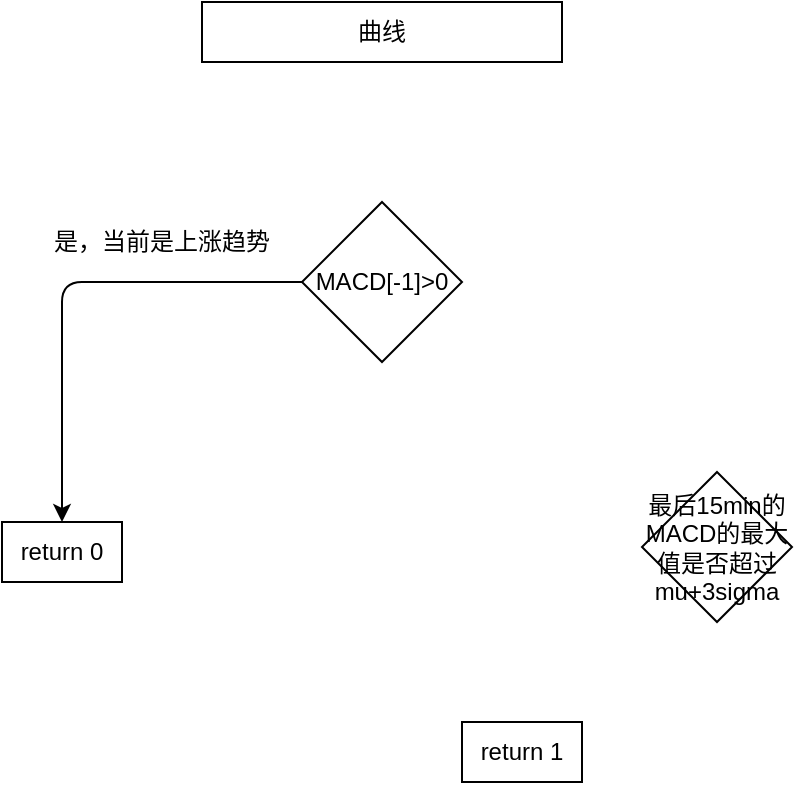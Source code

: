 <mxfile version="10.6.3" type="github"><diagram id="X2h3DZTwQRhwAeLIpDTp" name="Page-1"><mxGraphModel dx="961" dy="513" grid="1" gridSize="10" guides="1" tooltips="1" connect="1" arrows="1" fold="1" page="1" pageScale="1" pageWidth="827" pageHeight="1169" math="0" shadow="0"><root><mxCell id="0"/><mxCell id="1" parent="0"/><mxCell id="YWQutp82d9qFFZMJdZPd-1" value="曲线" style="rounded=0;whiteSpace=wrap;html=1;" parent="1" vertex="1"><mxGeometry x="270" y="130" width="180" height="30" as="geometry"/></mxCell><mxCell id="YWQutp82d9qFFZMJdZPd-2" value="MACD[-1]&amp;gt;0" style="rhombus;whiteSpace=wrap;html=1;" parent="1" vertex="1"><mxGeometry x="320" y="230" width="80" height="80" as="geometry"/></mxCell><mxCell id="YWQutp82d9qFFZMJdZPd-3" value="return 0" style="rounded=0;whiteSpace=wrap;html=1;" parent="1" vertex="1"><mxGeometry x="170" y="390" width="60" height="30" as="geometry"/></mxCell><mxCell id="YWQutp82d9qFFZMJdZPd-5" value="" style="endArrow=classic;html=1;exitX=0;exitY=0.5;exitDx=0;exitDy=0;entryX=0.5;entryY=0;entryDx=0;entryDy=0;" parent="1" source="YWQutp82d9qFFZMJdZPd-2" target="YWQutp82d9qFFZMJdZPd-3" edge="1"><mxGeometry width="50" height="50" relative="1" as="geometry"><mxPoint x="130" y="520" as="sourcePoint"/><mxPoint x="180" y="470" as="targetPoint"/><Array as="points"><mxPoint x="200" y="270"/></Array></mxGeometry></mxCell><mxCell id="YWQutp82d9qFFZMJdZPd-7" value="是，当前是上涨趋势" style="text;html=1;strokeColor=none;fillColor=none;align=center;verticalAlign=middle;whiteSpace=wrap;rounded=0;" parent="1" vertex="1"><mxGeometry x="185" y="240" width="130" height="20" as="geometry"/></mxCell><mxCell id="qeRA4IQUxGz8xqEnmi2W-2" value="最后15min的MACD的最大值是否超过mu+3sigma" style="rhombus;whiteSpace=wrap;html=1;" vertex="1" parent="1"><mxGeometry x="490" y="365" width="75" height="75" as="geometry"/></mxCell><mxCell id="qeRA4IQUxGz8xqEnmi2W-3" value="return 1" style="rounded=0;whiteSpace=wrap;html=1;" vertex="1" parent="1"><mxGeometry x="400" y="490" width="60" height="30" as="geometry"/></mxCell></root></mxGraphModel></diagram></mxfile>
